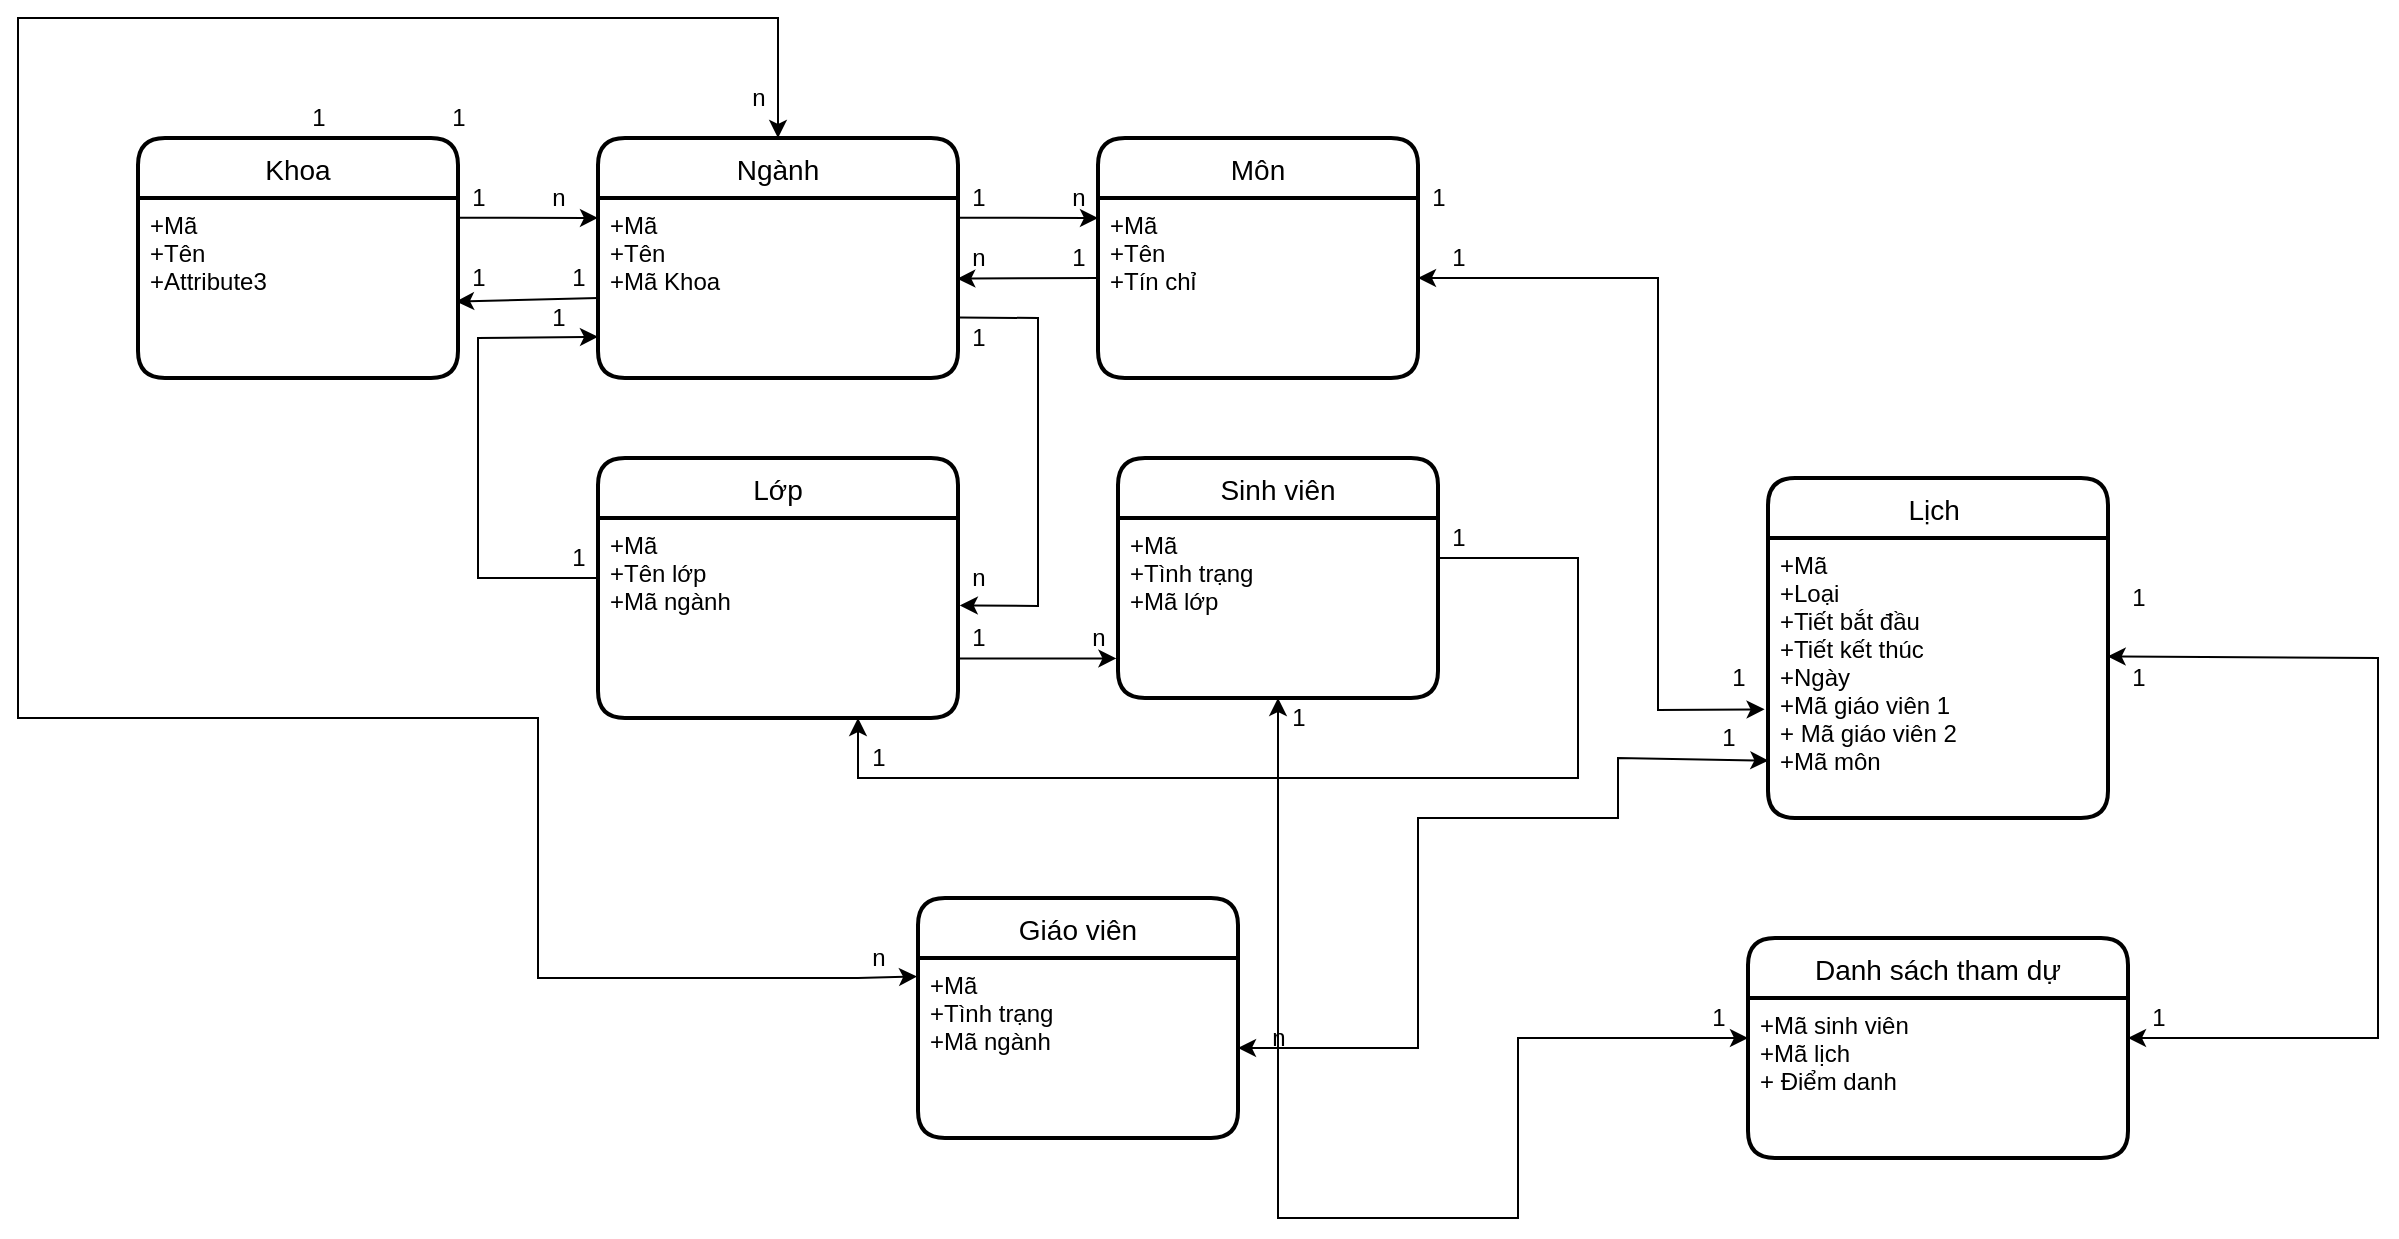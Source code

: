 <mxfile version="18.0.8" type="google" pages="2"><diagram id="r6nQlb2yMlRRqL5JRkLi" name="Trang-1"><mxGraphModel grid="1" page="1" gridSize="10" guides="1" tooltips="1" connect="1" arrows="1" fold="1" pageScale="1" pageWidth="3300" pageHeight="4681" math="0" shadow="0"><root><mxCell id="0"/><mxCell id="1" parent="0"/><mxCell id="AHJrNUmK0Btzh4bSLqeg-1" value="Khoa" style="swimlane;childLayout=stackLayout;horizontal=1;startSize=30;horizontalStack=0;rounded=1;fontSize=14;fontStyle=0;strokeWidth=2;resizeParent=0;resizeLast=1;shadow=0;dashed=0;align=center;" vertex="1" parent="1"><mxGeometry x="200" y="100" width="160" height="120" as="geometry"/></mxCell><mxCell id="AHJrNUmK0Btzh4bSLqeg-2" value="+Mã&#10;+Tên&#10;+Attribute3" style="align=left;strokeColor=none;fillColor=none;spacingLeft=4;fontSize=12;verticalAlign=top;resizable=0;rotatable=0;part=1;" vertex="1" parent="AHJrNUmK0Btzh4bSLqeg-1"><mxGeometry y="30" width="160" height="90" as="geometry"/></mxCell><mxCell id="AHJrNUmK0Btzh4bSLqeg-3" value="Giáo viên" style="swimlane;childLayout=stackLayout;horizontal=1;startSize=30;horizontalStack=0;rounded=1;fontSize=14;fontStyle=0;strokeWidth=2;resizeParent=0;resizeLast=1;shadow=0;dashed=0;align=center;" vertex="1" parent="1"><mxGeometry x="590" y="480" width="160" height="120" as="geometry"/></mxCell><mxCell id="AHJrNUmK0Btzh4bSLqeg-4" value="+Mã&#10;+Tình trạng&#10;+Mã ngành&#10;" style="align=left;strokeColor=none;fillColor=none;spacingLeft=4;fontSize=12;verticalAlign=top;resizable=0;rotatable=0;part=1;" vertex="1" parent="AHJrNUmK0Btzh4bSLqeg-3"><mxGeometry y="30" width="160" height="90" as="geometry"/></mxCell><mxCell id="t46GZjVLrFRdmd55P8MG-1" value="Môn" style="swimlane;childLayout=stackLayout;horizontal=1;startSize=30;horizontalStack=0;rounded=1;fontSize=14;fontStyle=0;strokeWidth=2;resizeParent=0;resizeLast=1;shadow=0;dashed=0;align=center;" vertex="1" parent="1"><mxGeometry x="680" y="100" width="160" height="120" as="geometry"/></mxCell><mxCell id="t46GZjVLrFRdmd55P8MG-2" value="+Mã&#10;+Tên&#10;+Tín chỉ" style="align=left;strokeColor=none;fillColor=none;spacingLeft=4;fontSize=12;verticalAlign=top;resizable=0;rotatable=0;part=1;" vertex="1" parent="t46GZjVLrFRdmd55P8MG-1"><mxGeometry y="30" width="160" height="90" as="geometry"/></mxCell><mxCell id="t46GZjVLrFRdmd55P8MG-3" value="Ngành" style="swimlane;childLayout=stackLayout;horizontal=1;startSize=30;horizontalStack=0;rounded=1;fontSize=14;fontStyle=0;strokeWidth=2;resizeParent=0;resizeLast=1;shadow=0;dashed=0;align=center;" vertex="1" parent="1"><mxGeometry x="430" y="100" width="180" height="120" as="geometry"/></mxCell><mxCell id="t46GZjVLrFRdmd55P8MG-4" value="+Mã&#10;+Tên&#10;+Mã Khoa" style="align=left;strokeColor=none;fillColor=none;spacingLeft=4;fontSize=12;verticalAlign=top;resizable=0;rotatable=0;part=1;" vertex="1" parent="t46GZjVLrFRdmd55P8MG-3"><mxGeometry y="30" width="180" height="90" as="geometry"/></mxCell><mxCell id="t46GZjVLrFRdmd55P8MG-5" value="Lớp" style="swimlane;childLayout=stackLayout;horizontal=1;startSize=30;horizontalStack=0;rounded=1;fontSize=14;fontStyle=0;strokeWidth=2;resizeParent=0;resizeLast=1;shadow=0;dashed=0;align=center;" vertex="1" parent="1"><mxGeometry x="430" y="260" width="180" height="130" as="geometry"/></mxCell><mxCell id="t46GZjVLrFRdmd55P8MG-6" value="+Mã&#10;+Tên lớp&#10;+Mã ngành" style="align=left;strokeColor=none;fillColor=none;spacingLeft=4;fontSize=12;verticalAlign=top;resizable=0;rotatable=0;part=1;" vertex="1" parent="t46GZjVLrFRdmd55P8MG-5"><mxGeometry y="30" width="180" height="100" as="geometry"/></mxCell><mxCell id="t46GZjVLrFRdmd55P8MG-7" value="Sinh viên" style="swimlane;childLayout=stackLayout;horizontal=1;startSize=30;horizontalStack=0;rounded=1;fontSize=14;fontStyle=0;strokeWidth=2;resizeParent=0;resizeLast=1;shadow=0;dashed=0;align=center;" vertex="1" parent="1"><mxGeometry x="690" y="260" width="160" height="120" as="geometry"/></mxCell><mxCell id="t46GZjVLrFRdmd55P8MG-8" value="+Mã&#10;+Tình trạng&#10;+Mã lớp&#10;" style="align=left;strokeColor=none;fillColor=none;spacingLeft=4;fontSize=12;verticalAlign=top;resizable=0;rotatable=0;part=1;" vertex="1" parent="t46GZjVLrFRdmd55P8MG-7"><mxGeometry y="30" width="160" height="90" as="geometry"/></mxCell><mxCell id="WduOZa615RxaA2PPWCOn-19" value="" style="endArrow=classic;html=1;rounded=0;exitX=0.995;exitY=0.11;exitDx=0;exitDy=0;exitPerimeter=0;entryX=0;entryY=0.111;entryDx=0;entryDy=0;entryPerimeter=0;" edge="1" parent="1" source="AHJrNUmK0Btzh4bSLqeg-2" target="t46GZjVLrFRdmd55P8MG-4"><mxGeometry width="50" height="50" relative="1" as="geometry"><mxPoint x="660" y="280" as="sourcePoint"/><mxPoint x="710" y="230" as="targetPoint"/></mxGeometry></mxCell><mxCell id="WduOZa615RxaA2PPWCOn-20" value="1" style="text;html=1;align=center;verticalAlign=middle;resizable=0;points=[];autosize=1;strokeColor=none;fillColor=none;" vertex="1" parent="1"><mxGeometry x="360" y="120" width="20" height="20" as="geometry"/></mxCell><mxCell id="WduOZa615RxaA2PPWCOn-21" value="n" style="text;html=1;align=center;verticalAlign=middle;resizable=0;points=[];autosize=1;strokeColor=none;fillColor=none;" vertex="1" parent="1"><mxGeometry x="400" y="120" width="20" height="20" as="geometry"/></mxCell><mxCell id="WduOZa615RxaA2PPWCOn-22" value="" style="endArrow=classic;html=1;rounded=0;entryX=0.994;entryY=0.575;entryDx=0;entryDy=0;entryPerimeter=0;exitX=0;exitY=0.556;exitDx=0;exitDy=0;exitPerimeter=0;" edge="1" parent="1" source="t46GZjVLrFRdmd55P8MG-4" target="AHJrNUmK0Btzh4bSLqeg-2"><mxGeometry width="50" height="50" relative="1" as="geometry"><mxPoint x="430" y="220" as="sourcePoint"/><mxPoint x="480" y="170" as="targetPoint"/></mxGeometry></mxCell><mxCell id="WduOZa615RxaA2PPWCOn-23" value="1" style="text;html=1;align=center;verticalAlign=middle;resizable=0;points=[];autosize=1;strokeColor=none;fillColor=none;" vertex="1" parent="1"><mxGeometry x="410" y="160" width="20" height="20" as="geometry"/></mxCell><mxCell id="WduOZa615RxaA2PPWCOn-27" value="1" style="text;html=1;align=center;verticalAlign=middle;resizable=0;points=[];autosize=1;strokeColor=none;fillColor=none;" vertex="1" parent="1"><mxGeometry x="360" y="160" width="20" height="20" as="geometry"/></mxCell><mxCell id="WduOZa615RxaA2PPWCOn-28" value="" style="endArrow=classic;html=1;rounded=0;entryX=0;entryY=0.111;entryDx=0;entryDy=0;entryPerimeter=0;exitX=1.005;exitY=0.11;exitDx=0;exitDy=0;exitPerimeter=0;" edge="1" parent="1" source="t46GZjVLrFRdmd55P8MG-4" target="t46GZjVLrFRdmd55P8MG-2"><mxGeometry width="50" height="50" relative="1" as="geometry"><mxPoint x="430" y="220" as="sourcePoint"/><mxPoint x="480" y="170" as="targetPoint"/></mxGeometry></mxCell><mxCell id="WduOZa615RxaA2PPWCOn-29" value="1" style="text;html=1;align=center;verticalAlign=middle;resizable=0;points=[];autosize=1;strokeColor=none;fillColor=none;" vertex="1" parent="1"><mxGeometry x="610" y="120" width="20" height="20" as="geometry"/></mxCell><mxCell id="WduOZa615RxaA2PPWCOn-31" value="n" style="text;html=1;align=center;verticalAlign=middle;resizable=0;points=[];autosize=1;strokeColor=none;fillColor=none;" vertex="1" parent="1"><mxGeometry x="660" y="120" width="20" height="20" as="geometry"/></mxCell><mxCell id="WduOZa615RxaA2PPWCOn-32" value="" style="endArrow=classic;html=1;rounded=0;exitX=0;exitY=0.444;exitDx=0;exitDy=0;exitPerimeter=0;entryX=0.998;entryY=0.448;entryDx=0;entryDy=0;entryPerimeter=0;" edge="1" parent="1" source="t46GZjVLrFRdmd55P8MG-2" target="t46GZjVLrFRdmd55P8MG-4"><mxGeometry width="50" height="50" relative="1" as="geometry"><mxPoint x="490" y="220" as="sourcePoint"/><mxPoint x="540" y="170" as="targetPoint"/></mxGeometry></mxCell><mxCell id="WduOZa615RxaA2PPWCOn-33" value="1" style="text;html=1;align=center;verticalAlign=middle;resizable=0;points=[];autosize=1;strokeColor=none;fillColor=none;" vertex="1" parent="1"><mxGeometry x="660" y="150" width="20" height="20" as="geometry"/></mxCell><mxCell id="WduOZa615RxaA2PPWCOn-34" value="n" style="text;html=1;align=center;verticalAlign=middle;resizable=0;points=[];autosize=1;strokeColor=none;fillColor=none;" vertex="1" parent="1"><mxGeometry x="610" y="150" width="20" height="20" as="geometry"/></mxCell><mxCell id="WduOZa615RxaA2PPWCOn-35" value="" style="endArrow=classic;html=1;rounded=0;exitX=0;exitY=0.3;exitDx=0;exitDy=0;exitPerimeter=0;entryX=0;entryY=0.771;entryDx=0;entryDy=0;entryPerimeter=0;" edge="1" parent="1" source="t46GZjVLrFRdmd55P8MG-6" target="t46GZjVLrFRdmd55P8MG-4"><mxGeometry width="50" height="50" relative="1" as="geometry"><mxPoint x="550" y="280" as="sourcePoint"/><mxPoint x="400" y="320" as="targetPoint"/><Array as="points"><mxPoint x="370" y="320"/><mxPoint x="370" y="250"/><mxPoint x="370" y="200"/></Array></mxGeometry></mxCell><mxCell id="WduOZa615RxaA2PPWCOn-36" value="1" style="text;html=1;align=center;verticalAlign=middle;resizable=0;points=[];autosize=1;strokeColor=none;fillColor=none;" vertex="1" parent="1"><mxGeometry x="410" y="300" width="20" height="20" as="geometry"/></mxCell><mxCell id="WduOZa615RxaA2PPWCOn-37" value="1" style="text;html=1;align=center;verticalAlign=middle;resizable=0;points=[];autosize=1;strokeColor=none;fillColor=none;" vertex="1" parent="1"><mxGeometry x="400" y="180" width="20" height="20" as="geometry"/></mxCell><mxCell id="WduOZa615RxaA2PPWCOn-39" value="" style="endArrow=classic;html=1;rounded=0;exitX=1.003;exitY=0.664;exitDx=0;exitDy=0;exitPerimeter=0;entryX=1.005;entryY=0.437;entryDx=0;entryDy=0;entryPerimeter=0;" edge="1" parent="1" source="t46GZjVLrFRdmd55P8MG-4" target="t46GZjVLrFRdmd55P8MG-6"><mxGeometry width="50" height="50" relative="1" as="geometry"><mxPoint x="550" y="250" as="sourcePoint"/><mxPoint x="600" y="200" as="targetPoint"/><Array as="points"><mxPoint x="650" y="190"/><mxPoint x="650" y="260"/><mxPoint x="650" y="290"/><mxPoint x="650" y="334"/></Array></mxGeometry></mxCell><mxCell id="WduOZa615RxaA2PPWCOn-40" value="1" style="text;html=1;align=center;verticalAlign=middle;resizable=0;points=[];autosize=1;strokeColor=none;fillColor=none;" vertex="1" parent="1"><mxGeometry x="610" y="190" width="20" height="20" as="geometry"/></mxCell><mxCell id="WduOZa615RxaA2PPWCOn-43" value="n" style="text;html=1;align=center;verticalAlign=middle;resizable=0;points=[];autosize=1;strokeColor=none;fillColor=none;" vertex="1" parent="1"><mxGeometry x="610" y="310" width="20" height="20" as="geometry"/></mxCell><mxCell id="WduOZa615RxaA2PPWCOn-44" value="" style="endArrow=classic;html=1;rounded=0;" edge="1" parent="1"><mxGeometry width="50" height="50" relative="1" as="geometry"><mxPoint x="850" y="310" as="sourcePoint"/><mxPoint x="560" y="390" as="targetPoint"/><Array as="points"><mxPoint x="920" y="310"/><mxPoint x="920" y="420"/><mxPoint x="760" y="420"/><mxPoint x="612" y="420"/><mxPoint x="560" y="420"/></Array></mxGeometry></mxCell><mxCell id="WduOZa615RxaA2PPWCOn-45" value="1" style="text;html=1;align=center;verticalAlign=middle;resizable=0;points=[];autosize=1;strokeColor=none;fillColor=none;" vertex="1" parent="1"><mxGeometry x="850" y="290" width="20" height="20" as="geometry"/></mxCell><mxCell id="WduOZa615RxaA2PPWCOn-46" value="1" style="text;html=1;align=center;verticalAlign=middle;resizable=0;points=[];autosize=1;strokeColor=none;fillColor=none;" vertex="1" parent="1"><mxGeometry x="560" y="400" width="20" height="20" as="geometry"/></mxCell><mxCell id="WduOZa615RxaA2PPWCOn-48" value="" style="endArrow=classic;html=1;rounded=0;exitX=1.005;exitY=0.703;exitDx=0;exitDy=0;exitPerimeter=0;entryX=-0.005;entryY=0.78;entryDx=0;entryDy=0;entryPerimeter=0;" edge="1" parent="1" source="t46GZjVLrFRdmd55P8MG-6" target="t46GZjVLrFRdmd55P8MG-8"><mxGeometry width="50" height="50" relative="1" as="geometry"><mxPoint x="680" y="340" as="sourcePoint"/><mxPoint x="730" y="290" as="targetPoint"/></mxGeometry></mxCell><mxCell id="WduOZa615RxaA2PPWCOn-49" value="1" style="text;html=1;align=center;verticalAlign=middle;resizable=0;points=[];autosize=1;strokeColor=none;fillColor=none;" vertex="1" parent="1"><mxGeometry x="610" y="340" width="20" height="20" as="geometry"/></mxCell><mxCell id="WduOZa615RxaA2PPWCOn-51" value="n" style="text;html=1;align=center;verticalAlign=middle;resizable=0;points=[];autosize=1;strokeColor=none;fillColor=none;" vertex="1" parent="1"><mxGeometry x="670" y="340" width="20" height="20" as="geometry"/></mxCell><mxCell id="WduOZa615RxaA2PPWCOn-52" value="" style="endArrow=classic;startArrow=classic;html=1;rounded=0;exitX=0.5;exitY=0;exitDx=0;exitDy=0;entryX=-0.003;entryY=0.103;entryDx=0;entryDy=0;entryPerimeter=0;" edge="1" parent="1" source="t46GZjVLrFRdmd55P8MG-3" target="AHJrNUmK0Btzh4bSLqeg-4"><mxGeometry width="50" height="50" relative="1" as="geometry"><mxPoint x="630" y="250" as="sourcePoint"/><mxPoint x="680" y="200" as="targetPoint"/><Array as="points"><mxPoint x="520" y="40"/><mxPoint x="140" y="40"/><mxPoint x="140" y="390"/><mxPoint x="280" y="390"/><mxPoint x="380" y="390"/><mxPoint x="400" y="390"/><mxPoint x="400" y="520"/><mxPoint x="560" y="520"/></Array></mxGeometry></mxCell><mxCell id="WduOZa615RxaA2PPWCOn-53" value="n" style="text;html=1;align=center;verticalAlign=middle;resizable=0;points=[];autosize=1;strokeColor=none;fillColor=none;" vertex="1" parent="1"><mxGeometry x="560" y="500" width="20" height="20" as="geometry"/></mxCell><mxCell id="WduOZa615RxaA2PPWCOn-54" value="n" style="text;html=1;align=center;verticalAlign=middle;resizable=0;points=[];autosize=1;strokeColor=none;fillColor=none;" vertex="1" parent="1"><mxGeometry x="500" y="70" width="20" height="20" as="geometry"/></mxCell><mxCell id="6K1lAIQYzf_hmDdt6Ebg-2" value="1" style="text;html=1;align=center;verticalAlign=middle;resizable=0;points=[];autosize=1;strokeColor=none;fillColor=none;" vertex="1" parent="1"><mxGeometry x="280" y="80" width="20" height="20" as="geometry"/></mxCell><mxCell id="6K1lAIQYzf_hmDdt6Ebg-6" value="1" style="text;html=1;align=center;verticalAlign=middle;resizable=0;points=[];autosize=1;strokeColor=none;fillColor=none;" vertex="1" parent="1"><mxGeometry x="350" y="80" width="20" height="20" as="geometry"/></mxCell><mxCell id="6K1lAIQYzf_hmDdt6Ebg-8" value="Lịch " style="swimlane;childLayout=stackLayout;horizontal=1;startSize=30;horizontalStack=0;rounded=1;fontSize=14;fontStyle=0;strokeWidth=2;resizeParent=0;resizeLast=1;shadow=0;dashed=0;align=center;" vertex="1" parent="1"><mxGeometry x="1015" y="270" width="170" height="170" as="geometry"/></mxCell><mxCell id="6K1lAIQYzf_hmDdt6Ebg-9" value="+Mã&#10;+Loại&#10;+Tiết bắt đầu&#10;+Tiết kết thúc&#10;+Ngày&#10;+Mã giáo viên 1&#10;+ Mã giáo viên 2&#10;+Mã môn" style="align=left;strokeColor=none;fillColor=none;spacingLeft=4;fontSize=12;verticalAlign=top;resizable=0;rotatable=0;part=1;" vertex="1" parent="6K1lAIQYzf_hmDdt6Ebg-8"><mxGeometry y="30" width="170" height="140" as="geometry"/></mxCell><mxCell id="6K1lAIQYzf_hmDdt6Ebg-12" value="Danh sách tham dự" style="swimlane;childLayout=stackLayout;horizontal=1;startSize=30;horizontalStack=0;rounded=1;fontSize=14;fontStyle=0;strokeWidth=2;resizeParent=0;resizeLast=1;shadow=0;dashed=0;align=center;" vertex="1" parent="1"><mxGeometry x="1005" y="500" width="190" height="110" as="geometry"/></mxCell><mxCell id="6K1lAIQYzf_hmDdt6Ebg-13" value="+Mã sinh viên&#10;+Mã lịch&#10;+ Điểm danh" style="align=left;strokeColor=none;fillColor=none;spacingLeft=4;fontSize=12;verticalAlign=top;resizable=0;rotatable=0;part=1;" vertex="1" parent="6K1lAIQYzf_hmDdt6Ebg-12"><mxGeometry y="30" width="190" height="80" as="geometry"/></mxCell><mxCell id="6K1lAIQYzf_hmDdt6Ebg-17" value="1" style="text;html=1;align=center;verticalAlign=middle;resizable=0;points=[];autosize=1;strokeColor=none;fillColor=none;" vertex="1" parent="1"><mxGeometry x="1190" y="320" width="20" height="20" as="geometry"/></mxCell><mxCell id="6K1lAIQYzf_hmDdt6Ebg-20" value="" style="endArrow=classic;startArrow=classic;html=1;rounded=0;exitX=-0.01;exitY=0.612;exitDx=0;exitDy=0;exitPerimeter=0;entryX=1;entryY=0.444;entryDx=0;entryDy=0;entryPerimeter=0;" edge="1" parent="1" source="6K1lAIQYzf_hmDdt6Ebg-9" target="t46GZjVLrFRdmd55P8MG-2"><mxGeometry width="50" height="50" relative="1" as="geometry"><mxPoint x="1020" y="320" as="sourcePoint"/><mxPoint x="1070" y="270" as="targetPoint"/><Array as="points"><mxPoint x="960" y="386"/><mxPoint x="960" y="170"/></Array></mxGeometry></mxCell><mxCell id="6K1lAIQYzf_hmDdt6Ebg-22" value="1" style="text;html=1;align=center;verticalAlign=middle;resizable=0;points=[];autosize=1;strokeColor=none;fillColor=none;" vertex="1" parent="1"><mxGeometry x="850" y="150" width="20" height="20" as="geometry"/></mxCell><mxCell id="6K1lAIQYzf_hmDdt6Ebg-23" value="1" style="text;html=1;align=center;verticalAlign=middle;resizable=0;points=[];autosize=1;strokeColor=none;fillColor=none;" vertex="1" parent="1"><mxGeometry x="990" y="360" width="20" height="20" as="geometry"/></mxCell><mxCell id="6K1lAIQYzf_hmDdt6Ebg-24" value="" style="endArrow=classic;startArrow=classic;html=1;rounded=0;exitX=1;exitY=0.5;exitDx=0;exitDy=0;entryX=0.001;entryY=0.795;entryDx=0;entryDy=0;entryPerimeter=0;" edge="1" parent="1" source="AHJrNUmK0Btzh4bSLqeg-4" target="6K1lAIQYzf_hmDdt6Ebg-9"><mxGeometry width="50" height="50" relative="1" as="geometry"><mxPoint x="1020" y="490" as="sourcePoint"/><mxPoint x="1010" y="410" as="targetPoint"/><Array as="points"><mxPoint x="840" y="555"/><mxPoint x="840" y="440"/><mxPoint x="940" y="440"/><mxPoint x="940" y="410"/></Array></mxGeometry></mxCell><mxCell id="6K1lAIQYzf_hmDdt6Ebg-25" value="1" style="text;html=1;align=center;verticalAlign=middle;resizable=0;points=[];autosize=1;strokeColor=none;fillColor=none;" vertex="1" parent="1"><mxGeometry x="985" y="390" width="20" height="20" as="geometry"/></mxCell><mxCell id="6K1lAIQYzf_hmDdt6Ebg-26" value="n" style="text;html=1;align=center;verticalAlign=middle;resizable=0;points=[];autosize=1;strokeColor=none;fillColor=none;" vertex="1" parent="1"><mxGeometry x="760" y="540" width="20" height="20" as="geometry"/></mxCell><mxCell id="6K1lAIQYzf_hmDdt6Ebg-29" value="" style="endArrow=classic;startArrow=classic;html=1;rounded=0;exitX=0;exitY=0.25;exitDx=0;exitDy=0;entryX=0.5;entryY=1;entryDx=0;entryDy=0;" edge="1" parent="1" source="6K1lAIQYzf_hmDdt6Ebg-13" target="t46GZjVLrFRdmd55P8MG-8"><mxGeometry width="50" height="50" relative="1" as="geometry"><mxPoint x="960" y="460" as="sourcePoint"/><mxPoint x="1010" y="410" as="targetPoint"/><Array as="points"><mxPoint x="890" y="550"/><mxPoint x="890" y="640"/><mxPoint x="770" y="640"/></Array></mxGeometry></mxCell><mxCell id="6K1lAIQYzf_hmDdt6Ebg-30" value="1" style="text;html=1;align=center;verticalAlign=middle;resizable=0;points=[];autosize=1;strokeColor=none;fillColor=none;" vertex="1" parent="1"><mxGeometry x="770" y="380" width="20" height="20" as="geometry"/></mxCell><mxCell id="6K1lAIQYzf_hmDdt6Ebg-31" value="1" style="text;html=1;align=center;verticalAlign=middle;resizable=0;points=[];autosize=1;strokeColor=none;fillColor=none;" vertex="1" parent="1"><mxGeometry x="980" y="530" width="20" height="20" as="geometry"/></mxCell><mxCell id="6K1lAIQYzf_hmDdt6Ebg-32" value="" style="endArrow=classic;startArrow=classic;html=1;rounded=0;exitX=1;exitY=0.25;exitDx=0;exitDy=0;entryX=0.999;entryY=0.423;entryDx=0;entryDy=0;entryPerimeter=0;" edge="1" parent="1" source="6K1lAIQYzf_hmDdt6Ebg-13" target="6K1lAIQYzf_hmDdt6Ebg-9"><mxGeometry width="50" height="50" relative="1" as="geometry"><mxPoint x="970" y="410" as="sourcePoint"/><mxPoint x="1020" y="360" as="targetPoint"/><Array as="points"><mxPoint x="1320" y="550"/><mxPoint x="1320" y="360"/></Array></mxGeometry></mxCell><mxCell id="6K1lAIQYzf_hmDdt6Ebg-33" value="1" style="text;html=1;align=center;verticalAlign=middle;resizable=0;points=[];autosize=1;strokeColor=none;fillColor=none;" vertex="1" parent="1"><mxGeometry x="1190" y="360" width="20" height="20" as="geometry"/></mxCell><mxCell id="6K1lAIQYzf_hmDdt6Ebg-34" value="1" style="text;html=1;align=center;verticalAlign=middle;resizable=0;points=[];autosize=1;strokeColor=none;fillColor=none;" vertex="1" parent="1"><mxGeometry x="1200" y="530" width="20" height="20" as="geometry"/></mxCell><mxCell id="1r-spq4ePvcQ6REPngbH-7" value="1" style="text;html=1;align=center;verticalAlign=middle;resizable=0;points=[];autosize=1;strokeColor=none;fillColor=none;" vertex="1" parent="1"><mxGeometry x="840" y="120" width="20" height="20" as="geometry"/></mxCell></root></mxGraphModel></diagram><diagram id="1faMphpFME7H5PnMIqbm" name="Trang-2"><mxGraphModel grid="1" page="1" gridSize="10" guides="1" tooltips="1" connect="1" arrows="1" fold="1" pageScale="1" pageWidth="3300" pageHeight="4681" math="0" shadow="0"><root><mxCell id="0"/><mxCell id="1" parent="0"/><mxCell id="fOG3zJackRg_H7bKGzCR-1" value="" style="rounded=1;absoluteArcSize=1;html=1;arcSize=10;" vertex="1" parent="1"><mxGeometry x="280" y="150" width="740" height="400" as="geometry"/></mxCell><mxCell id="fOG3zJackRg_H7bKGzCR-2" value="" style="html=1;shape=mxgraph.er.anchor;whiteSpace=wrap;" vertex="1" parent="fOG3zJackRg_H7bKGzCR-1"><mxGeometry width="370" height="400" as="geometry"/></mxCell><mxCell id="fOG3zJackRg_H7bKGzCR-3" value="buổi học" style="rounded=1;absoluteArcSize=1;html=1;arcSize=10;whiteSpace=wrap;points=[];strokeColor=inherit;fillColor=inherit;" vertex="1" parent="fOG3zJackRg_H7bKGzCR-1"><mxGeometry x="370" y="20" width="333" height="360" as="geometry"/></mxCell><mxCell id="FeaoSpAOYi3F0iPKrMBT-1" value="Giáo viên" style="swimlane;childLayout=stackLayout;horizontal=1;startSize=30;horizontalStack=0;rounded=1;fontSize=14;fontStyle=0;strokeWidth=2;resizeParent=0;resizeLast=1;shadow=0;dashed=0;align=center;" vertex="1" parent="fOG3zJackRg_H7bKGzCR-1"><mxGeometry x="92.5" y="125" width="211.429" height="150" as="geometry"/></mxCell><mxCell id="FeaoSpAOYi3F0iPKrMBT-2" value="+Mã&#10;+Attribute2&#10;+Attribute3" style="align=left;strokeColor=none;fillColor=none;spacingLeft=4;fontSize=12;verticalAlign=top;resizable=0;rotatable=0;part=1;" vertex="1" parent="FeaoSpAOYi3F0iPKrMBT-1"><mxGeometry y="30" width="211.429" height="120" as="geometry"/></mxCell><mxCell id="FeaoSpAOYi3F0iPKrMBT-11" value="Môn" style="swimlane;childLayout=stackLayout;horizontal=1;startSize=30;horizontalStack=0;rounded=1;fontSize=14;fontStyle=0;strokeWidth=2;resizeParent=0;resizeLast=1;shadow=0;dashed=0;align=center;" vertex="1" parent="fOG3zJackRg_H7bKGzCR-1"><mxGeometry x="380" y="60" width="130" height="100" as="geometry"/></mxCell><mxCell id="FeaoSpAOYi3F0iPKrMBT-12" value="+Mã&#10;+Attribute2&#10;+Attribute3" style="align=left;strokeColor=none;fillColor=none;spacingLeft=4;fontSize=12;verticalAlign=top;resizable=0;rotatable=0;part=1;" vertex="1" parent="FeaoSpAOYi3F0iPKrMBT-11"><mxGeometry y="30" width="130" height="70" as="geometry"/></mxCell><mxCell id="FeaoSpAOYi3F0iPKrMBT-13" value="Lớp" style="swimlane;childLayout=stackLayout;horizontal=1;startSize=30;horizontalStack=0;rounded=1;fontSize=14;fontStyle=0;strokeWidth=2;resizeParent=0;resizeLast=1;shadow=0;dashed=0;align=center;" vertex="1" parent="fOG3zJackRg_H7bKGzCR-1"><mxGeometry x="471.5" y="240" width="130" height="100" as="geometry"/></mxCell><mxCell id="FeaoSpAOYi3F0iPKrMBT-14" value="+Mã&#10;+Attribute2&#10;+Attribute3" style="align=left;strokeColor=none;fillColor=none;spacingLeft=4;fontSize=12;verticalAlign=top;resizable=0;rotatable=0;part=1;" vertex="1" parent="FeaoSpAOYi3F0iPKrMBT-13"><mxGeometry y="30" width="130" height="70" as="geometry"/></mxCell><mxCell id="FeaoSpAOYi3F0iPKrMBT-17" value="" style="edgeStyle=entityRelationEdgeStyle;fontSize=12;html=1;endArrow=ERoneToMany;rounded=0;exitX=1;exitY=0.5;exitDx=0;exitDy=0;" edge="1" parent="fOG3zJackRg_H7bKGzCR-1" source="FeaoSpAOYi3F0iPKrMBT-2" target="fOG3zJackRg_H7bKGzCR-3"><mxGeometry width="100" height="100" relative="1" as="geometry"><mxPoint x="320" y="250" as="sourcePoint"/><mxPoint x="420" y="150" as="targetPoint"/></mxGeometry></mxCell><mxCell id="FeaoSpAOYi3F0iPKrMBT-18" value="Lịch dạy cho giáo viên" style="text;html=1;align=center;verticalAlign=middle;resizable=0;points=[];autosize=1;strokeColor=none;fillColor=none;" vertex="1" parent="1"><mxGeometry x="610" y="110" width="130" height="20" as="geometry"/></mxCell><mxCell id="FeaoSpAOYi3F0iPKrMBT-19" value="" style="rounded=1;absoluteArcSize=1;html=1;arcSize=10;" vertex="1" parent="1"><mxGeometry x="270" y="680" width="740" height="400" as="geometry"/></mxCell><mxCell id="FeaoSpAOYi3F0iPKrMBT-20" value="" style="html=1;shape=mxgraph.er.anchor;whiteSpace=wrap;" vertex="1" parent="FeaoSpAOYi3F0iPKrMBT-19"><mxGeometry width="370" height="400" as="geometry"/></mxCell><mxCell id="FeaoSpAOYi3F0iPKrMBT-21" value="buổi điểm danh" style="rounded=1;absoluteArcSize=1;html=1;arcSize=10;whiteSpace=wrap;points=[];strokeColor=inherit;fillColor=inherit;" vertex="1" parent="FeaoSpAOYi3F0iPKrMBT-19"><mxGeometry x="370" y="20" width="333" height="360" as="geometry"/></mxCell><mxCell id="FeaoSpAOYi3F0iPKrMBT-22" value="Sinh viên" style="swimlane;childLayout=stackLayout;horizontal=1;startSize=30;horizontalStack=0;rounded=1;fontSize=14;fontStyle=0;strokeWidth=2;resizeParent=0;resizeLast=1;shadow=0;dashed=0;align=center;" vertex="1" parent="FeaoSpAOYi3F0iPKrMBT-19"><mxGeometry x="70" y="35" width="211.429" height="150" as="geometry"/></mxCell><mxCell id="FeaoSpAOYi3F0iPKrMBT-23" value="+Mã&#10;+Attribute2&#10;+Attribute3" style="align=left;strokeColor=none;fillColor=none;spacingLeft=4;fontSize=12;verticalAlign=top;resizable=0;rotatable=0;part=1;" vertex="1" parent="FeaoSpAOYi3F0iPKrMBT-22"><mxGeometry y="30" width="211.429" height="120" as="geometry"/></mxCell><mxCell id="FeaoSpAOYi3F0iPKrMBT-24" value="Môn" style="swimlane;childLayout=stackLayout;horizontal=1;startSize=30;horizontalStack=0;rounded=1;fontSize=14;fontStyle=0;strokeWidth=2;resizeParent=0;resizeLast=1;shadow=0;dashed=0;align=center;" vertex="1" parent="FeaoSpAOYi3F0iPKrMBT-19"><mxGeometry x="380" y="60" width="130" height="100" as="geometry"/></mxCell><mxCell id="FeaoSpAOYi3F0iPKrMBT-25" value="+Mã&#10;+Attribute2&#10;+Attribute3" style="align=left;strokeColor=none;fillColor=none;spacingLeft=4;fontSize=12;verticalAlign=top;resizable=0;rotatable=0;part=1;" vertex="1" parent="FeaoSpAOYi3F0iPKrMBT-24"><mxGeometry y="30" width="130" height="70" as="geometry"/></mxCell><mxCell id="FeaoSpAOYi3F0iPKrMBT-26" value="Lớp" style="swimlane;childLayout=stackLayout;horizontal=1;startSize=30;horizontalStack=0;rounded=1;fontSize=14;fontStyle=0;strokeWidth=2;resizeParent=0;resizeLast=1;shadow=0;dashed=0;align=center;" vertex="1" parent="FeaoSpAOYi3F0iPKrMBT-19"><mxGeometry x="380.0" y="240" width="130" height="100" as="geometry"/></mxCell><mxCell id="FeaoSpAOYi3F0iPKrMBT-27" value="+Mã&#10;+Attribute2&#10;+Attribute3" style="align=left;strokeColor=none;fillColor=none;spacingLeft=4;fontSize=12;verticalAlign=top;resizable=0;rotatable=0;part=1;" vertex="1" parent="FeaoSpAOYi3F0iPKrMBT-26"><mxGeometry y="30" width="130" height="70" as="geometry"/></mxCell><mxCell id="FeaoSpAOYi3F0iPKrMBT-56" value="" style="edgeStyle=entityRelationEdgeStyle;fontSize=12;html=1;endArrow=ERmany;startArrow=ERmany;rounded=0;exitX=1;exitY=0.5;exitDx=0;exitDy=0;entryX=-0.002;entryY=0.429;entryDx=0;entryDy=0;entryPerimeter=0;" edge="1" parent="FeaoSpAOYi3F0iPKrMBT-19" source="FeaoSpAOYi3F0iPKrMBT-23" target="FeaoSpAOYi3F0iPKrMBT-21"><mxGeometry width="100" height="100" relative="1" as="geometry"><mxPoint x="300" y="240" as="sourcePoint"/><mxPoint x="400" y="140" as="targetPoint"/></mxGeometry></mxCell><mxCell id="FeaoSpAOYi3F0iPKrMBT-57" value="Ngày" style="swimlane;childLayout=stackLayout;horizontal=1;startSize=30;horizontalStack=0;rounded=1;fontSize=14;fontStyle=0;strokeWidth=2;resizeParent=0;resizeLast=1;shadow=0;dashed=0;align=center;" vertex="1" parent="FeaoSpAOYi3F0iPKrMBT-19"><mxGeometry x="560" y="240" width="130" height="100" as="geometry"/></mxCell><mxCell id="FeaoSpAOYi3F0iPKrMBT-58" value="+Mã&#10;+Attribute2&#10;+Attribute3" style="align=left;strokeColor=none;fillColor=none;spacingLeft=4;fontSize=12;verticalAlign=top;resizable=0;rotatable=0;part=1;" vertex="1" parent="FeaoSpAOYi3F0iPKrMBT-57"><mxGeometry y="30" width="130" height="70" as="geometry"/></mxCell><mxCell id="nx7UcwQ6B1aVimmxOG3m-15" value="Giáo viên" style="swimlane;childLayout=stackLayout;horizontal=1;startSize=30;horizontalStack=0;rounded=1;fontSize=14;fontStyle=0;strokeWidth=2;resizeParent=0;resizeLast=1;shadow=0;dashed=0;align=center;" vertex="1" parent="FeaoSpAOYi3F0iPKrMBT-19"><mxGeometry x="79.29" y="215" width="211.429" height="150" as="geometry"/></mxCell><mxCell id="nx7UcwQ6B1aVimmxOG3m-16" value="+Mã&#10;+Attribute2&#10;+Attribute3" style="align=left;strokeColor=none;fillColor=none;spacingLeft=4;fontSize=12;verticalAlign=top;resizable=0;rotatable=0;part=1;" vertex="1" parent="nx7UcwQ6B1aVimmxOG3m-15"><mxGeometry y="30" width="211.429" height="120" as="geometry"/></mxCell><mxCell id="FeaoSpAOYi3F0iPKrMBT-55" value="điêm danh" style="text;html=1;align=center;verticalAlign=middle;resizable=0;points=[];autosize=1;strokeColor=none;fillColor=none;" vertex="1" parent="1"><mxGeometry x="605" y="640" width="70" height="20" as="geometry"/></mxCell></root></mxGraphModel></diagram></mxfile>